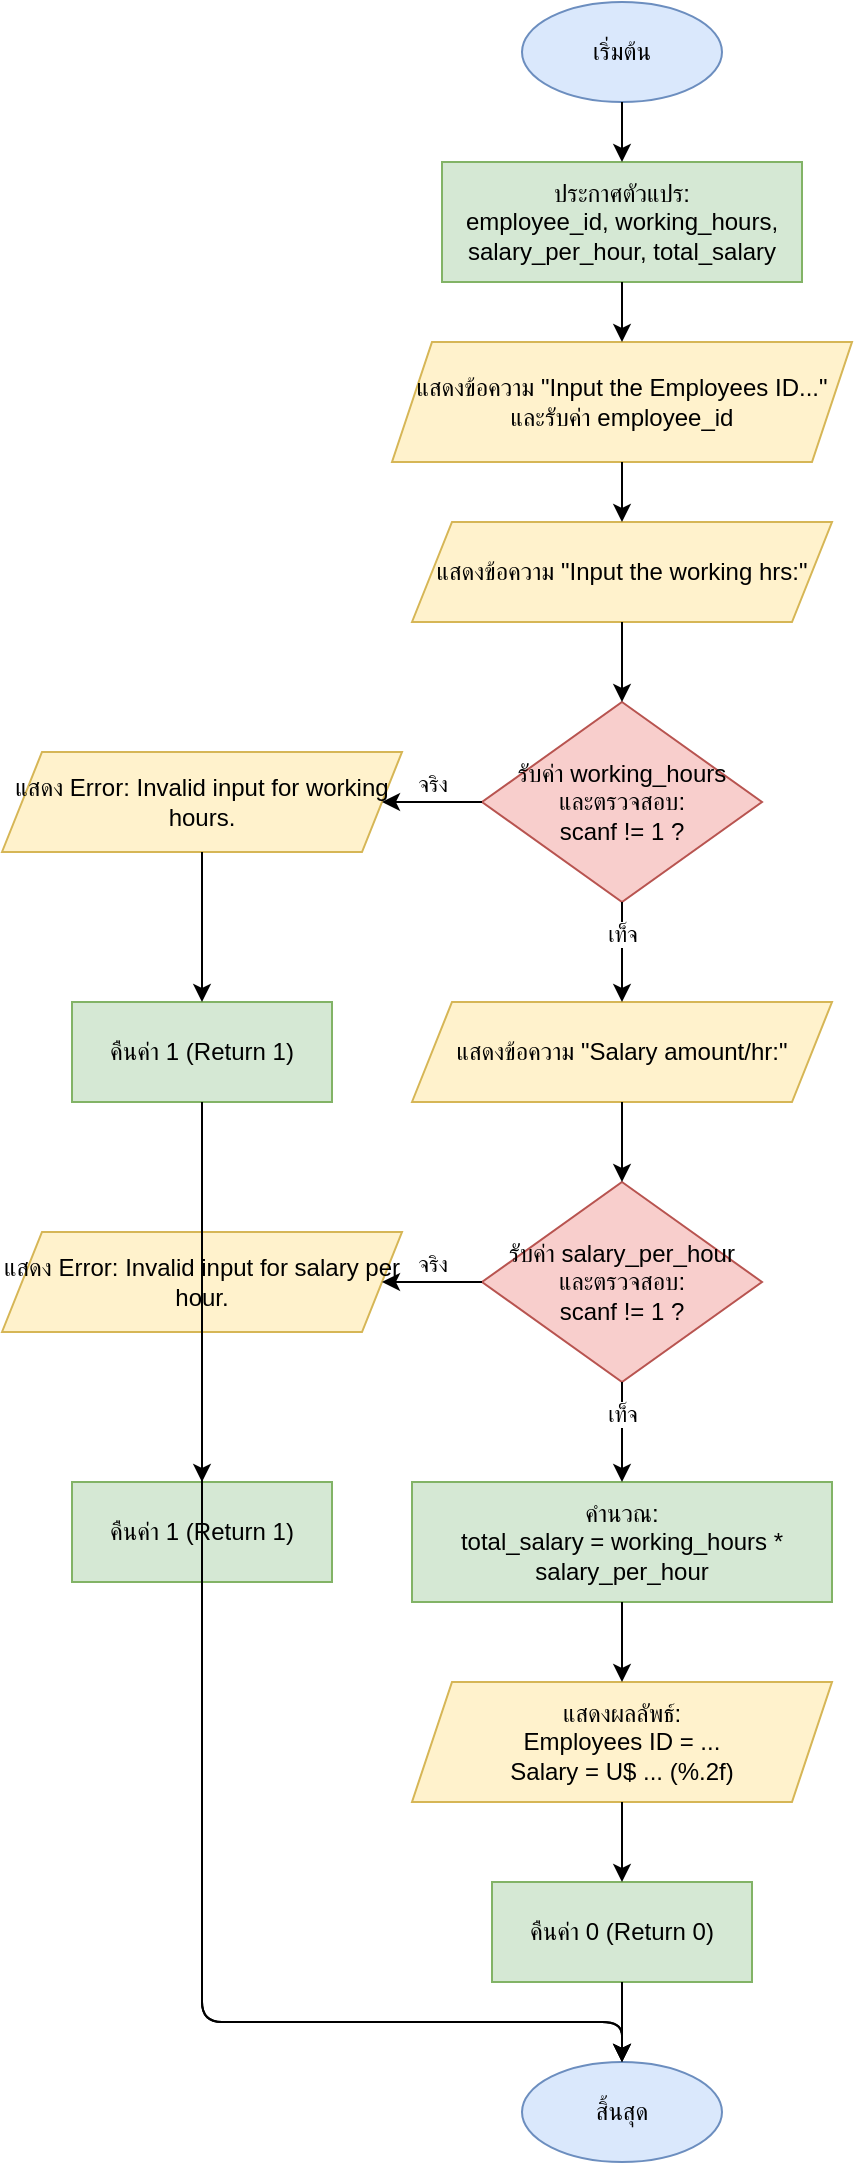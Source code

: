 <mxGraphModel dx="1076" dy="727" grid="1" gridSize="10" guides="1" tooltips="1" connect="1" arrows="1" fold="1" page="1" pageScale="1" pageWidth="850" pageHeight="1100" math="0" shadow="0">
  <root>
    <mxCell id="0" />
    <mxCell id="1" parent="0" />
    <mxCell id="2" value="เริ่มต้น" style="ellipse;whiteSpace=wrap;html=1;fillColor=#dae8fc;strokeColor=#6c8ebf;" vertex="1" parent="1">
      <mxGeometry x="360" y="20" width="100" height="50" as="geometry" />
    </mxCell>
    <mxCell id="3" value="ประกาศตัวแปร:&lt;br&gt;employee_id, working_hours,&lt;br&gt;salary_per_hour, total_salary" style="rounded=0;whiteSpace=wrap;html=1;fillColor=#d5e8d4;strokeColor=#82b366;" vertex="1" parent="1">
      <mxGeometry x="320" y="100" width="180" height="60" as="geometry" />
    </mxCell>
    <mxCell id="4" value="แสดงข้อความ &quot;Input the Employees ID...&quot;&lt;br&gt;และรับค่า employee_id" style="shape=parallelogram;perimeter=parallelogramPerimeter;whiteSpace=wrap;html=1;fixedSize=1;fillColor=#fff2cc;strokeColor=#d6b656;" vertex="1" parent="1">
      <mxGeometry x="295" y="190" width="230" height="60" as="geometry" />
    </mxCell>
    <mxCell id="5" value="แสดงข้อความ &quot;Input the working hrs:&quot;" style="shape=parallelogram;perimeter=parallelogramPerimeter;whiteSpace=wrap;html=1;fixedSize=1;fillColor=#fff2cc;strokeColor=#d6b656;" vertex="1" parent="1">
      <mxGeometry x="305" y="280" width="210" height="50" as="geometry" />
    </mxCell>
    <mxCell id="6" value="รับค่า working_hours&lt;br&gt;และตรวจสอบ: &lt;br&gt;scanf != 1 ?" style="rhombus;whiteSpace=wrap;html=1;fillColor=#f8cecc;strokeColor=#b85450;" vertex="1" parent="1">
      <mxGeometry x="340" y="370" width="140" height="100" as="geometry" />
    </mxCell>
    <mxCell id="7" value="แสดง Error: Invalid input for working hours." style="shape=parallelogram;perimeter=parallelogramPerimeter;whiteSpace=wrap;html=1;fixedSize=1;fillColor=#fff2cc;strokeColor=#d6b656;" vertex="1" parent="1">
      <mxGeometry x="100" y="395" width="200" height="50" as="geometry" />
    </mxCell>
    <mxCell id="8" value="คืนค่า 1 (Return 1)" style="rounded=0;whiteSpace=wrap;html=1;fillColor=#d5e8d4;strokeColor=#82b366;" vertex="1" parent="1">
      <mxGeometry x="135" y="520" width="130" height="50" as="geometry" />
    </mxCell>
    <mxCell id="9" value="แสดงข้อความ &quot;Salary amount/hr:&quot;" style="shape=parallelogram;perimeter=parallelogramPerimeter;whiteSpace=wrap;html=1;fixedSize=1;fillColor=#fff2cc;strokeColor=#d6b656;" vertex="1" parent="1">
      <mxGeometry x="305" y="520" width="210" height="50" as="geometry" />
    </mxCell>
    <mxCell id="10" value="รับค่า salary_per_hour&lt;br&gt;และตรวจสอบ: &lt;br&gt;scanf != 1 ?" style="rhombus;whiteSpace=wrap;html=1;fillColor=#f8cecc;strokeColor=#b85450;" vertex="1" parent="1">
      <mxGeometry x="340" y="610" width="140" height="100" as="geometry" />
    </mxCell>
    <mxCell id="11" value="แสดง Error: Invalid input for salary per hour." style="shape=parallelogram;perimeter=parallelogramPerimeter;whiteSpace=wrap;html=1;fixedSize=1;fillColor=#fff2cc;strokeColor=#d6b656;" vertex="1" parent="1">
      <mxGeometry x="100" y="635" width="200" height="50" as="geometry" />
    </mxCell>
    <mxCell id="12" value="คืนค่า 1 (Return 1)" style="rounded=0;whiteSpace=wrap;html=1;fillColor=#d5e8d4;strokeColor=#82b366;" vertex="1" parent="1">
      <mxGeometry x="135" y="760" width="130" height="50" as="geometry" />
    </mxCell>
    <mxCell id="13" value="คำนวณ:&lt;br&gt;total_salary = working_hours * salary_per_hour" style="rounded=0;whiteSpace=wrap;html=1;fillColor=#d5e8d4;strokeColor=#82b366;" vertex="1" parent="1">
      <mxGeometry x="305" y="760" width="210" height="60" as="geometry" />
    </mxCell>
    <mxCell id="14" value="แสดงผลลัพธ์:&lt;br&gt;Employees ID = ...&lt;br&gt;Salary = U$ ... (%.2f)" style="shape=parallelogram;perimeter=parallelogramPerimeter;whiteSpace=wrap;html=1;fixedSize=1;fillColor=#fff2cc;strokeColor=#d6b656;" vertex="1" parent="1">
      <mxGeometry x="305" y="860" width="210" height="60" as="geometry" />
    </mxCell>
    <mxCell id="15" value="คืนค่า 0 (Return 0)" style="rounded=0;whiteSpace=wrap;html=1;fillColor=#d5e8d4;strokeColor=#82b366;" vertex="1" parent="1">
      <mxGeometry x="345" y="960" width="130" height="50" as="geometry" />
    </mxCell>
    <mxCell id="16" value="สิ้นสุด" style="ellipse;whiteSpace=wrap;html=1;fillColor=#dae8fc;strokeColor=#6c8ebf;" vertex="1" parent="1">
      <mxGeometry x="360" y="1050" width="100" height="50" as="geometry" />
    </mxCell>
    <mxCell id="17" value="" style="endArrow=classic;html=1;" edge="1" parent="1" source="2" target="3">
      <mxGeometry width="50" height="50" relative="1" as="geometry">
        <mxPoint x="410" y="70" as="sourcePoint" />
        <mxPoint x="410" y="100" as="targetPoint" />
      </mxGeometry>
    </mxCell>
    <mxCell id="18" value="" style="endArrow=classic;html=1;" edge="1" parent="1" source="3" target="4">
      <mxGeometry width="50" height="50" relative="1" as="geometry">
        <mxPoint x="410" y="160" as="sourcePoint" />
        <mxPoint x="410" y="190" as="targetPoint" />
      </mxGeometry>
    </mxCell>
    <mxCell id="19" value="" style="endArrow=classic;html=1;" edge="1" parent="1" source="4" target="5">
      <mxGeometry width="50" height="50" relative="1" as="geometry">
        <mxPoint x="410" y="250" as="sourcePoint" />
        <mxPoint x="410" y="280" as="targetPoint" />
      </mxGeometry>
    </mxCell>
    <mxCell id="20" value="" style="endArrow=classic;html=1;" edge="1" parent="1" source="5" target="6">
      <mxGeometry width="50" height="50" relative="1" as="geometry">
        <mxPoint x="410" y="330" as="sourcePoint" />
        <mxPoint x="410" y="370" as="targetPoint" />
      </mxGeometry>
    </mxCell>
    <mxCell id="21" value="จริง" style="edgeStyle=orthogonalEdgeStyle;html=1;align=center;verticalAlign=bottom;endArrow=classic;" edge="1" parent="1" source="6" target="7">
      <mxGeometry relative="1" as="geometry">
        <mxPoint x="340" y="420" as="sourcePoint" />
        <Array as="points">
          <mxPoint x="320" y="420" />
          <mxPoint x="320" y="420" />
        </Array>
      </mxGeometry>
    </mxCell>
    <mxCell id="22" value="" style="endArrow=classic;html=1;" edge="1" parent="1" source="7" target="8">
      <mxGeometry width="50" height="50" relative="1" as="geometry">
        <mxPoint x="200" y="445" as="sourcePoint" />
        <mxPoint x="200" y="520" as="targetPoint" />
      </mxGeometry>
    </mxCell>
    <mxCell id="23" value="" style="endArrow=classic;html=1;entryDx=0;entryDy=0;entryPerimeter=0;" edge="1" parent="1" source="8" target="16">
      <mxGeometry width="50" height="50" relative="1" as="geometry">
        <mxPoint x="200" y="570" as="sourcePoint" />
        <mxPoint x="410" y="1050" as="targetPoint" />
        <Array as="points">
          <mxPoint x="200" y="1030" />
          <mxPoint x="410" y="1030" />
        </Array>
      </mxGeometry>
    </mxCell>
    <mxCell id="24" value="เท็จ" style="endArrow=classic;html=1;align=center;verticalAlign=bottom;entryDx=0;entryDy=0;entryPerimeter=0;" edge="1" parent="1" source="6" target="9">
      <mxGeometry relative="1" as="geometry">
        <mxPoint x="410" y="470" as="sourcePoint" />
        <mxPoint x="410" y="520" as="targetPoint" />
      </mxGeometry>
    </mxCell>
    <mxCell id="25" value="" style="endArrow=classic;html=1;entryDx=0;entryDy=0;entryPerimeter=0;" edge="1" parent="1" source="9" target="10">
      <mxGeometry width="50" height="50" relative="1" as="geometry">
        <mxPoint x="410" y="570" as="sourcePoint" />
        <mxPoint x="410" y="610" as="targetPoint" />
      </mxGeometry>
    </mxCell>
    <mxCell id="26" value="จริง" style="edgeStyle=orthogonalEdgeStyle;html=1;align=center;verticalAlign=bottom;endArrow=classic;" edge="1" parent="1" source="10" target="11">
      <mxGeometry relative="1" as="geometry">
        <mxPoint x="340" y="660" as="sourcePoint" />
        <Array as="points">
          <mxPoint x="320" y="660" />
          <mxPoint x="320" y="660" />
        </Array>
      </mxGeometry>
    </mxCell>
    <mxCell id="27" value="" style="endArrow=classic;html=1;" edge="1" parent="1" source="11" target="12">
      <mxGeometry width="50" height="50" relative="1" as="geometry">
        <mxPoint x="200" y="685" as="sourcePoint" />
        <mxPoint x="200" y="760" as="targetPoint" />
      </mxGeometry>
    </mxCell>
    <mxCell id="28" value="" style="endArrow=classic;html=1;entryDx=0;entryDy=0;entryPerimeter=0;" edge="1" parent="1" source="12" target="16">
      <mxGeometry width="50" height="50" relative="1" as="geometry">
        <mxPoint x="200" y="810" as="sourcePoint" />
        <mxPoint x="410" y="1050" as="targetPoint" />
        <Array as="points">
          <mxPoint x="200" y="1030" />
          <mxPoint x="410" y="1030" />
        </Array>
      </mxGeometry>
    </mxCell>
    <mxCell id="29" value="เท็จ" style="endArrow=classic;html=1;align=center;verticalAlign=bottom;entryDx=0;entryDy=0;entryPerimeter=0;" edge="1" parent="1" source="10" target="13">
      <mxGeometry relative="1" as="geometry">
        <mxPoint x="410" y="710" as="sourcePoint" />
        <mxPoint x="410" y="760" as="targetPoint" />
      </mxGeometry>
    </mxCell>
    <mxCell id="30" value="" style="endArrow=classic;html=1;" edge="1" parent="1" source="13" target="14">
      <mxGeometry width="50" height="50" relative="1" as="geometry">
        <mxPoint x="410" y="820" as="sourcePoint" />
        <mxPoint x="410" y="860" as="targetPoint" />
      </mxGeometry>
    </mxCell>
    <mxCell id="31" value="" style="endArrow=classic;html=1;" edge="1" parent="1" source="14" target="15">
      <mxGeometry width="50" height="50" relative="1" as="geometry">
        <mxPoint x="410" y="920" as="sourcePoint" />
        <mxPoint x="410" y="960" as="targetPoint" />
      </mxGeometry>
    </mxCell>
    <mxCell id="32" value="" style="endArrow=classic;html=1;" edge="1" parent="1" source="15" target="16">
      <mxGeometry width="50" height="50" relative="1" as="geometry">
        <mxPoint x="410" y="1010" as="sourcePoint" />
        <mxPoint x="410" y="1050" as="targetPoint" />
      </mxGeometry>
    </mxCell>
  </root>
</mxGraphModel>
